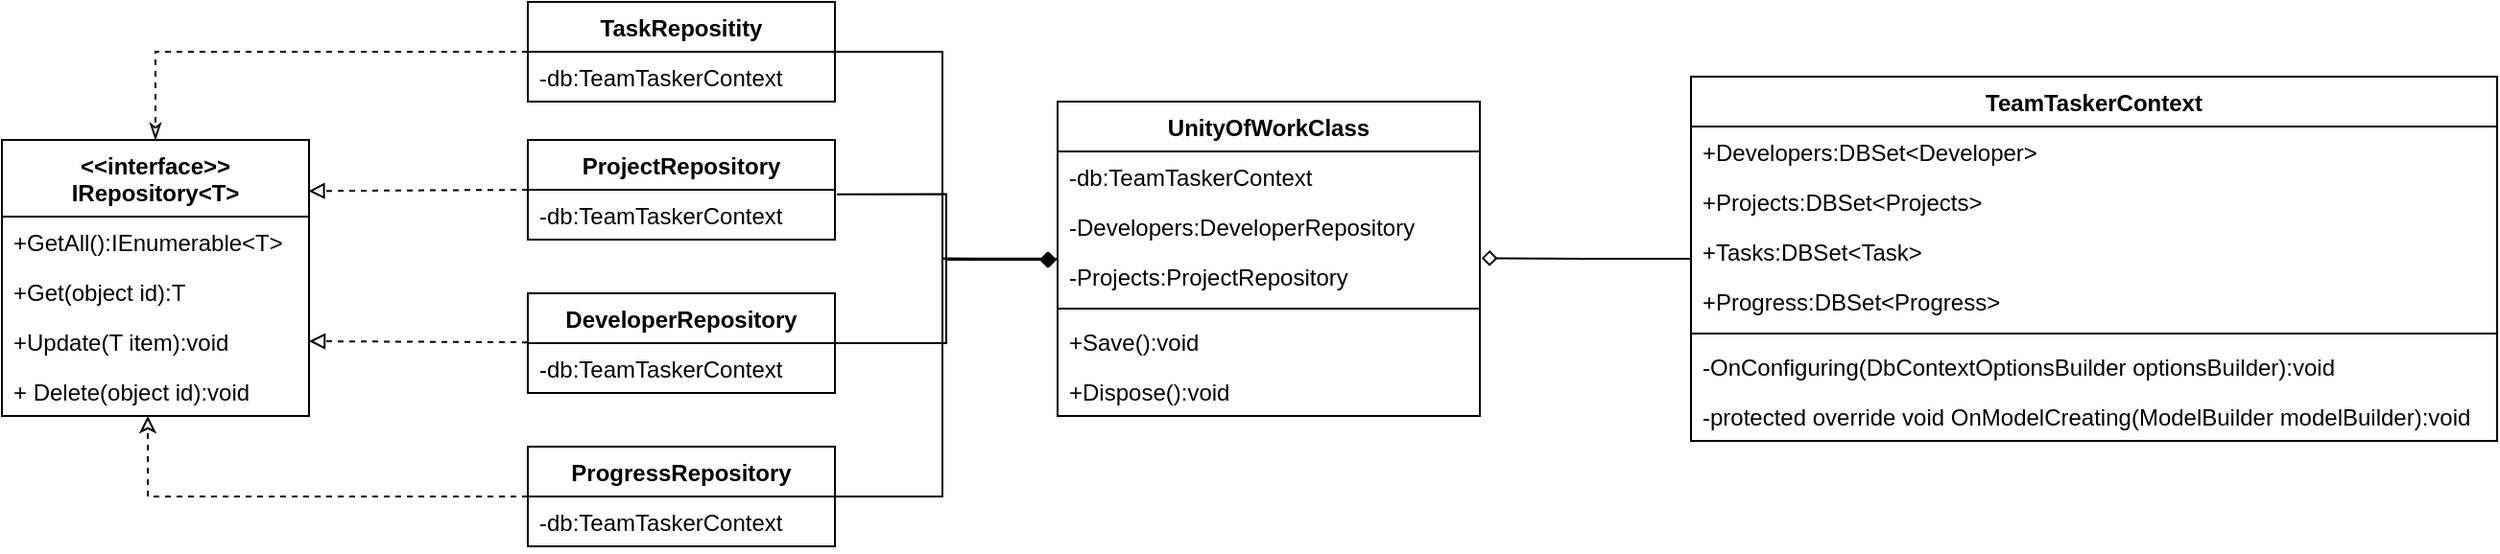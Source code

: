 <mxfile version="13.9.9" type="device"><diagram id="xnyRIEyXA2JonyBsPAH0" name="Страница 1"><mxGraphModel dx="1278" dy="948" grid="1" gridSize="10" guides="1" tooltips="1" connect="1" arrows="1" fold="1" page="1" pageScale="1" pageWidth="827" pageHeight="1169" math="0" shadow="0"><root><mxCell id="0"/><mxCell id="1" parent="0"/><mxCell id="4cOPPBOX7KzGmXAH4qER-1" value="&lt;&lt;interface&gt;&gt;&#10;IRepository&lt;T&gt;" style="swimlane;fontStyle=1;align=center;verticalAlign=top;childLayout=stackLayout;horizontal=1;startSize=40;horizontalStack=0;resizeParent=1;resizeParentMax=0;resizeLast=0;collapsible=1;marginBottom=0;" vertex="1" parent="1"><mxGeometry x="210" y="480" width="160" height="144" as="geometry"/></mxCell><mxCell id="4cOPPBOX7KzGmXAH4qER-2" value="+GetAll():IEnumerable&lt;T&gt;" style="text;strokeColor=none;fillColor=none;align=left;verticalAlign=top;spacingLeft=4;spacingRight=4;overflow=hidden;rotatable=0;points=[[0,0.5],[1,0.5]];portConstraint=eastwest;" vertex="1" parent="4cOPPBOX7KzGmXAH4qER-1"><mxGeometry y="40" width="160" height="26" as="geometry"/></mxCell><mxCell id="4cOPPBOX7KzGmXAH4qER-3" value="+Get(object id):T" style="text;strokeColor=none;fillColor=none;align=left;verticalAlign=top;spacingLeft=4;spacingRight=4;overflow=hidden;rotatable=0;points=[[0,0.5],[1,0.5]];portConstraint=eastwest;" vertex="1" parent="4cOPPBOX7KzGmXAH4qER-1"><mxGeometry y="66" width="160" height="26" as="geometry"/></mxCell><mxCell id="4cOPPBOX7KzGmXAH4qER-4" value="+Update(T item):void" style="text;strokeColor=none;fillColor=none;align=left;verticalAlign=top;spacingLeft=4;spacingRight=4;overflow=hidden;rotatable=0;points=[[0,0.5],[1,0.5]];portConstraint=eastwest;" vertex="1" parent="4cOPPBOX7KzGmXAH4qER-1"><mxGeometry y="92" width="160" height="26" as="geometry"/></mxCell><mxCell id="4cOPPBOX7KzGmXAH4qER-5" value="+ Delete(object id):void" style="text;strokeColor=none;fillColor=none;align=left;verticalAlign=top;spacingLeft=4;spacingRight=4;overflow=hidden;rotatable=0;points=[[0,0.5],[1,0.5]];portConstraint=eastwest;" vertex="1" parent="4cOPPBOX7KzGmXAH4qER-1"><mxGeometry y="118" width="160" height="26" as="geometry"/></mxCell><mxCell id="4cOPPBOX7KzGmXAH4qER-6" style="edgeStyle=none;rounded=0;orthogonalLoop=1;jettySize=auto;html=1;exitX=0;exitY=0.5;exitDx=0;exitDy=0;entryX=0.998;entryY=0.185;entryDx=0;entryDy=0;entryPerimeter=0;endArrow=block;endFill=0;dashed=1;" edge="1" parent="1" source="4cOPPBOX7KzGmXAH4qER-8" target="4cOPPBOX7KzGmXAH4qER-1"><mxGeometry relative="1" as="geometry"/></mxCell><mxCell id="4cOPPBOX7KzGmXAH4qER-7" style="edgeStyle=orthogonalEdgeStyle;rounded=0;orthogonalLoop=1;jettySize=auto;html=1;entryX=-0.005;entryY=0.173;entryDx=0;entryDy=0;endArrow=diamond;endFill=1;entryPerimeter=0;exitX=1.006;exitY=0.09;exitDx=0;exitDy=0;exitPerimeter=0;" edge="1" parent="1" source="4cOPPBOX7KzGmXAH4qER-9" target="4cOPPBOX7KzGmXAH4qER-17"><mxGeometry relative="1" as="geometry"/></mxCell><mxCell id="4cOPPBOX7KzGmXAH4qER-8" value="ProjectRepository" style="swimlane;fontStyle=1;align=center;verticalAlign=top;childLayout=stackLayout;horizontal=1;startSize=26;horizontalStack=0;resizeParent=1;resizeParentMax=0;resizeLast=0;collapsible=1;marginBottom=0;" vertex="1" parent="1"><mxGeometry x="484" y="480" width="160" height="52" as="geometry"/></mxCell><mxCell id="4cOPPBOX7KzGmXAH4qER-9" value="-db:TeamTaskerContext" style="text;strokeColor=none;fillColor=none;align=left;verticalAlign=top;spacingLeft=4;spacingRight=4;overflow=hidden;rotatable=0;points=[[0,0.5],[1,0.5]];portConstraint=eastwest;" vertex="1" parent="4cOPPBOX7KzGmXAH4qER-8"><mxGeometry y="26" width="160" height="26" as="geometry"/></mxCell><mxCell id="4cOPPBOX7KzGmXAH4qER-10" style="edgeStyle=none;rounded=0;orthogonalLoop=1;jettySize=auto;html=1;entryX=1;entryY=0.5;entryDx=0;entryDy=0;dashed=1;endArrow=block;endFill=0;" edge="1" parent="1" source="4cOPPBOX7KzGmXAH4qER-12" target="4cOPPBOX7KzGmXAH4qER-4"><mxGeometry relative="1" as="geometry"/></mxCell><mxCell id="4cOPPBOX7KzGmXAH4qER-11" style="edgeStyle=orthogonalEdgeStyle;rounded=0;orthogonalLoop=1;jettySize=auto;html=1;entryX=-0.002;entryY=0.173;entryDx=0;entryDy=0;entryPerimeter=0;endArrow=diamond;endFill=1;" edge="1" parent="1" source="4cOPPBOX7KzGmXAH4qER-12" target="4cOPPBOX7KzGmXAH4qER-17"><mxGeometry relative="1" as="geometry"/></mxCell><mxCell id="4cOPPBOX7KzGmXAH4qER-12" value="DeveloperRepository" style="swimlane;fontStyle=1;align=center;verticalAlign=top;childLayout=stackLayout;horizontal=1;startSize=26;horizontalStack=0;resizeParent=1;resizeParentMax=0;resizeLast=0;collapsible=1;marginBottom=0;" vertex="1" parent="1"><mxGeometry x="484" y="560" width="160" height="52" as="geometry"/></mxCell><mxCell id="4cOPPBOX7KzGmXAH4qER-13" value="-db:TeamTaskerContext" style="text;strokeColor=none;fillColor=none;align=left;verticalAlign=top;spacingLeft=4;spacingRight=4;overflow=hidden;rotatable=0;points=[[0,0.5],[1,0.5]];portConstraint=eastwest;" vertex="1" parent="4cOPPBOX7KzGmXAH4qER-12"><mxGeometry y="26" width="160" height="26" as="geometry"/></mxCell><mxCell id="4cOPPBOX7KzGmXAH4qER-14" value="UnityOfWorkClass" style="swimlane;fontStyle=1;align=center;verticalAlign=top;childLayout=stackLayout;horizontal=1;startSize=26;horizontalStack=0;resizeParent=1;resizeParentMax=0;resizeLast=0;collapsible=1;marginBottom=0;" vertex="1" parent="1"><mxGeometry x="760" y="460" width="220" height="164" as="geometry"/></mxCell><mxCell id="4cOPPBOX7KzGmXAH4qER-15" value="-db:TeamTaskerContext" style="text;strokeColor=none;fillColor=none;align=left;verticalAlign=top;spacingLeft=4;spacingRight=4;overflow=hidden;rotatable=0;points=[[0,0.5],[1,0.5]];portConstraint=eastwest;" vertex="1" parent="4cOPPBOX7KzGmXAH4qER-14"><mxGeometry y="26" width="220" height="26" as="geometry"/></mxCell><mxCell id="4cOPPBOX7KzGmXAH4qER-16" value="-Developers:DeveloperRepository" style="text;strokeColor=none;fillColor=none;align=left;verticalAlign=top;spacingLeft=4;spacingRight=4;overflow=hidden;rotatable=0;points=[[0,0.5],[1,0.5]];portConstraint=eastwest;" vertex="1" parent="4cOPPBOX7KzGmXAH4qER-14"><mxGeometry y="52" width="220" height="26" as="geometry"/></mxCell><mxCell id="4cOPPBOX7KzGmXAH4qER-17" value="-Projects:ProjectRepository" style="text;strokeColor=none;fillColor=none;align=left;verticalAlign=top;spacingLeft=4;spacingRight=4;overflow=hidden;rotatable=0;points=[[0,0.5],[1,0.5]];portConstraint=eastwest;" vertex="1" parent="4cOPPBOX7KzGmXAH4qER-14"><mxGeometry y="78" width="220" height="26" as="geometry"/></mxCell><mxCell id="4cOPPBOX7KzGmXAH4qER-18" value="" style="line;strokeWidth=1;fillColor=none;align=left;verticalAlign=middle;spacingTop=-1;spacingLeft=3;spacingRight=3;rotatable=0;labelPosition=right;points=[];portConstraint=eastwest;" vertex="1" parent="4cOPPBOX7KzGmXAH4qER-14"><mxGeometry y="104" width="220" height="8" as="geometry"/></mxCell><mxCell id="4cOPPBOX7KzGmXAH4qER-19" value="+Save():void" style="text;strokeColor=none;fillColor=none;align=left;verticalAlign=top;spacingLeft=4;spacingRight=4;overflow=hidden;rotatable=0;points=[[0,0.5],[1,0.5]];portConstraint=eastwest;" vertex="1" parent="4cOPPBOX7KzGmXAH4qER-14"><mxGeometry y="112" width="220" height="26" as="geometry"/></mxCell><mxCell id="4cOPPBOX7KzGmXAH4qER-20" value="+Dispose():void" style="text;strokeColor=none;fillColor=none;align=left;verticalAlign=top;spacingLeft=4;spacingRight=4;overflow=hidden;rotatable=0;points=[[0,0.5],[1,0.5]];portConstraint=eastwest;" vertex="1" parent="4cOPPBOX7KzGmXAH4qER-14"><mxGeometry y="138" width="220" height="26" as="geometry"/></mxCell><mxCell id="4cOPPBOX7KzGmXAH4qER-21" style="edgeStyle=orthogonalEdgeStyle;rounded=0;orthogonalLoop=1;jettySize=auto;html=1;entryX=1.004;entryY=0.141;entryDx=0;entryDy=0;entryPerimeter=0;endArrow=diamond;endFill=0;" edge="1" parent="1" source="4cOPPBOX7KzGmXAH4qER-22" target="4cOPPBOX7KzGmXAH4qER-17"><mxGeometry relative="1" as="geometry"/></mxCell><mxCell id="4cOPPBOX7KzGmXAH4qER-22" value="TeamTaskerContext" style="swimlane;fontStyle=1;align=center;verticalAlign=top;childLayout=stackLayout;horizontal=1;startSize=26;horizontalStack=0;resizeParent=1;resizeParentMax=0;resizeLast=0;collapsible=1;marginBottom=0;" vertex="1" parent="1"><mxGeometry x="1090" y="447" width="420" height="190" as="geometry"/></mxCell><mxCell id="4cOPPBOX7KzGmXAH4qER-23" value="+Developers:DBSet&lt;Developer&gt;" style="text;strokeColor=none;fillColor=none;align=left;verticalAlign=top;spacingLeft=4;spacingRight=4;overflow=hidden;rotatable=0;points=[[0,0.5],[1,0.5]];portConstraint=eastwest;" vertex="1" parent="4cOPPBOX7KzGmXAH4qER-22"><mxGeometry y="26" width="420" height="26" as="geometry"/></mxCell><mxCell id="4cOPPBOX7KzGmXAH4qER-24" value="+Projects:DBSet&lt;Projects&gt;" style="text;strokeColor=none;fillColor=none;align=left;verticalAlign=top;spacingLeft=4;spacingRight=4;overflow=hidden;rotatable=0;points=[[0,0.5],[1,0.5]];portConstraint=eastwest;" vertex="1" parent="4cOPPBOX7KzGmXAH4qER-22"><mxGeometry y="52" width="420" height="26" as="geometry"/></mxCell><mxCell id="4cOPPBOX7KzGmXAH4qER-25" value="+Tasks:DBSet&lt;Task&gt;" style="text;strokeColor=none;fillColor=none;align=left;verticalAlign=top;spacingLeft=4;spacingRight=4;overflow=hidden;rotatable=0;points=[[0,0.5],[1,0.5]];portConstraint=eastwest;" vertex="1" parent="4cOPPBOX7KzGmXAH4qER-22"><mxGeometry y="78" width="420" height="26" as="geometry"/></mxCell><mxCell id="4cOPPBOX7KzGmXAH4qER-26" value="+Progress:DBSet&lt;Progress&gt;" style="text;strokeColor=none;fillColor=none;align=left;verticalAlign=top;spacingLeft=4;spacingRight=4;overflow=hidden;rotatable=0;points=[[0,0.5],[1,0.5]];portConstraint=eastwest;" vertex="1" parent="4cOPPBOX7KzGmXAH4qER-22"><mxGeometry y="104" width="420" height="26" as="geometry"/></mxCell><mxCell id="4cOPPBOX7KzGmXAH4qER-27" value="" style="line;strokeWidth=1;fillColor=none;align=left;verticalAlign=middle;spacingTop=-1;spacingLeft=3;spacingRight=3;rotatable=0;labelPosition=right;points=[];portConstraint=eastwest;" vertex="1" parent="4cOPPBOX7KzGmXAH4qER-22"><mxGeometry y="130" width="420" height="8" as="geometry"/></mxCell><mxCell id="4cOPPBOX7KzGmXAH4qER-28" value="-OnConfiguring(DbContextOptionsBuilder optionsBuilder):void" style="text;strokeColor=none;fillColor=none;align=left;verticalAlign=top;spacingLeft=4;spacingRight=4;overflow=hidden;rotatable=0;points=[[0,0.5],[1,0.5]];portConstraint=eastwest;" vertex="1" parent="4cOPPBOX7KzGmXAH4qER-22"><mxGeometry y="138" width="420" height="26" as="geometry"/></mxCell><mxCell id="4cOPPBOX7KzGmXAH4qER-29" value="-protected override void OnModelCreating(ModelBuilder modelBuilder):void" style="text;strokeColor=none;fillColor=none;align=left;verticalAlign=top;spacingLeft=4;spacingRight=4;overflow=hidden;rotatable=0;points=[[0,0.5],[1,0.5]];portConstraint=eastwest;" vertex="1" parent="4cOPPBOX7KzGmXAH4qER-22"><mxGeometry y="164" width="420" height="26" as="geometry"/></mxCell><mxCell id="4cOPPBOX7KzGmXAH4qER-30" style="edgeStyle=orthogonalEdgeStyle;rounded=0;orthogonalLoop=1;jettySize=auto;html=1;entryX=0.5;entryY=0;entryDx=0;entryDy=0;dashed=1;endArrow=classicThin;endFill=0;" edge="1" parent="1" source="4cOPPBOX7KzGmXAH4qER-32" target="4cOPPBOX7KzGmXAH4qER-1"><mxGeometry relative="1" as="geometry"/></mxCell><mxCell id="4cOPPBOX7KzGmXAH4qER-31" style="edgeStyle=orthogonalEdgeStyle;rounded=0;orthogonalLoop=1;jettySize=auto;html=1;endArrow=none;endFill=0;entryX=-0.002;entryY=0.167;entryDx=0;entryDy=0;entryPerimeter=0;" edge="1" parent="1" source="4cOPPBOX7KzGmXAH4qER-32" target="4cOPPBOX7KzGmXAH4qER-17"><mxGeometry relative="1" as="geometry"><mxPoint x="760" y="540" as="targetPoint"/><Array as="points"><mxPoint x="700" y="434"/><mxPoint x="700" y="542"/><mxPoint x="760" y="542"/></Array></mxGeometry></mxCell><mxCell id="4cOPPBOX7KzGmXAH4qER-32" value="TaskRepositity" style="swimlane;fontStyle=1;align=center;verticalAlign=top;childLayout=stackLayout;horizontal=1;startSize=26;horizontalStack=0;resizeParent=1;resizeParentMax=0;resizeLast=0;collapsible=1;marginBottom=0;" vertex="1" parent="1"><mxGeometry x="484" y="408" width="160" height="52" as="geometry"/></mxCell><mxCell id="4cOPPBOX7KzGmXAH4qER-33" value="-db:TeamTaskerContext" style="text;strokeColor=none;fillColor=none;align=left;verticalAlign=top;spacingLeft=4;spacingRight=4;overflow=hidden;rotatable=0;points=[[0,0.5],[1,0.5]];portConstraint=eastwest;" vertex="1" parent="4cOPPBOX7KzGmXAH4qER-32"><mxGeometry y="26" width="160" height="26" as="geometry"/></mxCell><mxCell id="4cOPPBOX7KzGmXAH4qER-34" style="edgeStyle=orthogonalEdgeStyle;rounded=0;orthogonalLoop=1;jettySize=auto;html=1;entryX=-0.01;entryY=0.148;entryDx=0;entryDy=0;entryPerimeter=0;endArrow=none;endFill=0;" edge="1" parent="1" source="4cOPPBOX7KzGmXAH4qER-36" target="4cOPPBOX7KzGmXAH4qER-17"><mxGeometry relative="1" as="geometry"><Array as="points"><mxPoint x="700" y="666"/><mxPoint x="700" y="542"/></Array></mxGeometry></mxCell><mxCell id="4cOPPBOX7KzGmXAH4qER-35" style="edgeStyle=orthogonalEdgeStyle;rounded=0;orthogonalLoop=1;jettySize=auto;html=1;entryX=0.475;entryY=1;entryDx=0;entryDy=0;entryPerimeter=0;endArrow=classic;endFill=0;exitX=0;exitY=0.5;exitDx=0;exitDy=0;dashed=1;" edge="1" parent="1" source="4cOPPBOX7KzGmXAH4qER-36" target="4cOPPBOX7KzGmXAH4qER-5"><mxGeometry relative="1" as="geometry"/></mxCell><mxCell id="4cOPPBOX7KzGmXAH4qER-36" value="ProgressRepository" style="swimlane;fontStyle=1;align=center;verticalAlign=top;childLayout=stackLayout;horizontal=1;startSize=26;horizontalStack=0;resizeParent=1;resizeParentMax=0;resizeLast=0;collapsible=1;marginBottom=0;" vertex="1" parent="1"><mxGeometry x="484" y="640" width="160" height="52" as="geometry"/></mxCell><mxCell id="4cOPPBOX7KzGmXAH4qER-37" value="-db:TeamTaskerContext" style="text;strokeColor=none;fillColor=none;align=left;verticalAlign=top;spacingLeft=4;spacingRight=4;overflow=hidden;rotatable=0;points=[[0,0.5],[1,0.5]];portConstraint=eastwest;" vertex="1" parent="4cOPPBOX7KzGmXAH4qER-36"><mxGeometry y="26" width="160" height="26" as="geometry"/></mxCell></root></mxGraphModel></diagram></mxfile>